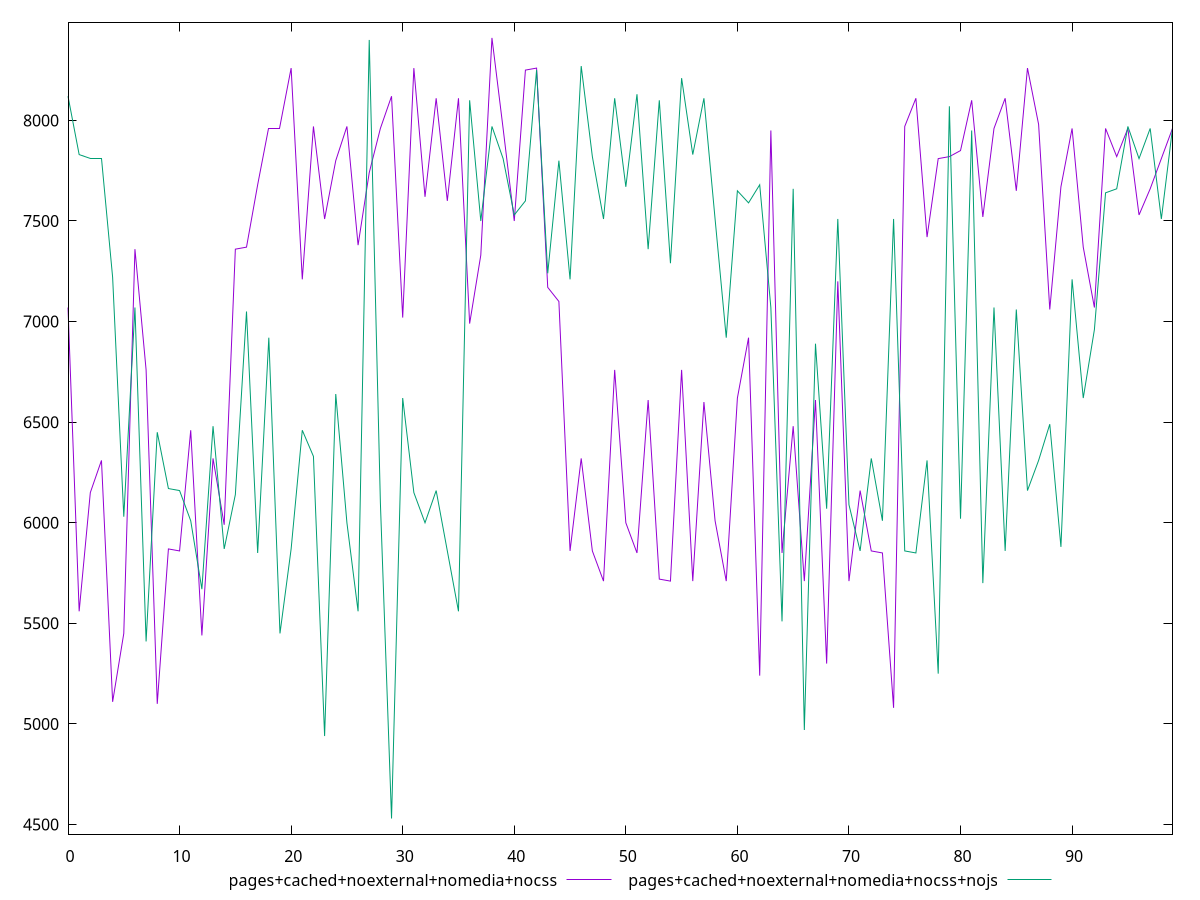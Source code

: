 reset

$pagesCachedNoexternalNomediaNocss <<EOF
0 7070
1 5560
2 6150
3 6310
4 5110
5 5450
6 7360
7 6760
8 5100
9 5870
10 5860
11 6460
12 5440
13 6320
14 5990
15 7360
16 7370
17 7680
18 7960
19 7960
20 8260
21 7210
22 7970
23 7510
24 7800
25 7970
26 7380
27 7740
28 7960
29 8120
30 7020
31 8260
32 7620
33 8110
34 7600
35 8110
36 6990
37 7330
38 8410
39 7960
40 7500
41 8250
42 8260
43 7170
44 7100
45 5860
46 6320
47 5860
48 5710
49 6760
50 6000
51 5850
52 6610
53 5720
54 5710
55 6760
56 5710
57 6600
58 6010
59 5710
60 6620
61 6920
62 5240
63 7950
64 5850
65 6480
66 5710
67 6610
68 5300
69 7200
70 5710
71 6160
72 5860
73 5850
74 5080
75 7970
76 8110
77 7420
78 7810
79 7820
80 7850
81 8100
82 7520
83 7960
84 8110
85 7650
86 8260
87 7980
88 7060
89 7670
90 7960
91 7370
92 7070
93 7960
94 7820
95 7960
96 7530
97 7660
98 7810
99 7960
EOF

$pagesCachedNoexternalNomediaNocssNojs <<EOF
0 8120
1 7830
2 7810
3 7810
4 7220
5 6030
6 7070
7 5410
8 6450
9 6170
10 6160
11 6010
12 5670
13 6480
14 5870
15 6140
16 7050
17 5850
18 6920
19 5450
20 5870
21 6460
22 6330
23 4940
24 6640
25 6000
26 5560
27 8400
28 6100
29 4530
30 6620
31 6150
32 6000
33 6160
34 5860
35 5560
36 8100
37 7500
38 7970
39 7810
40 7530
41 7600
42 8250
43 7240
44 7800
45 7210
46 8270
47 7820
48 7510
49 8110
50 7670
51 8130
52 7360
53 8100
54 7290
55 8210
56 7830
57 8110
58 7510
59 6920
60 7650
61 7590
62 7680
63 7070
64 5510
65 7660
66 4970
67 6890
68 6070
69 7510
70 6090
71 5860
72 6320
73 6010
74 7510
75 5860
76 5850
77 6310
78 5250
79 8070
80 6020
81 7950
82 5700
83 7070
84 5860
85 7060
86 6160
87 6310
88 6490
89 5880
90 7210
91 6620
92 6960
93 7640
94 7660
95 7970
96 7810
97 7960
98 7510
99 7960
EOF

set key outside below
set xrange [0:99]
set yrange [4452.4:8487.6]
set trange [4452.4:8487.6]
set terminal svg size 640, 520 enhanced background rgb 'white'
set output "reprap/uses-http2/comparison/line/4_vs_5.svg"

plot $pagesCachedNoexternalNomediaNocss title "pages+cached+noexternal+nomedia+nocss" with line, \
     $pagesCachedNoexternalNomediaNocssNojs title "pages+cached+noexternal+nomedia+nocss+nojs" with line

reset
